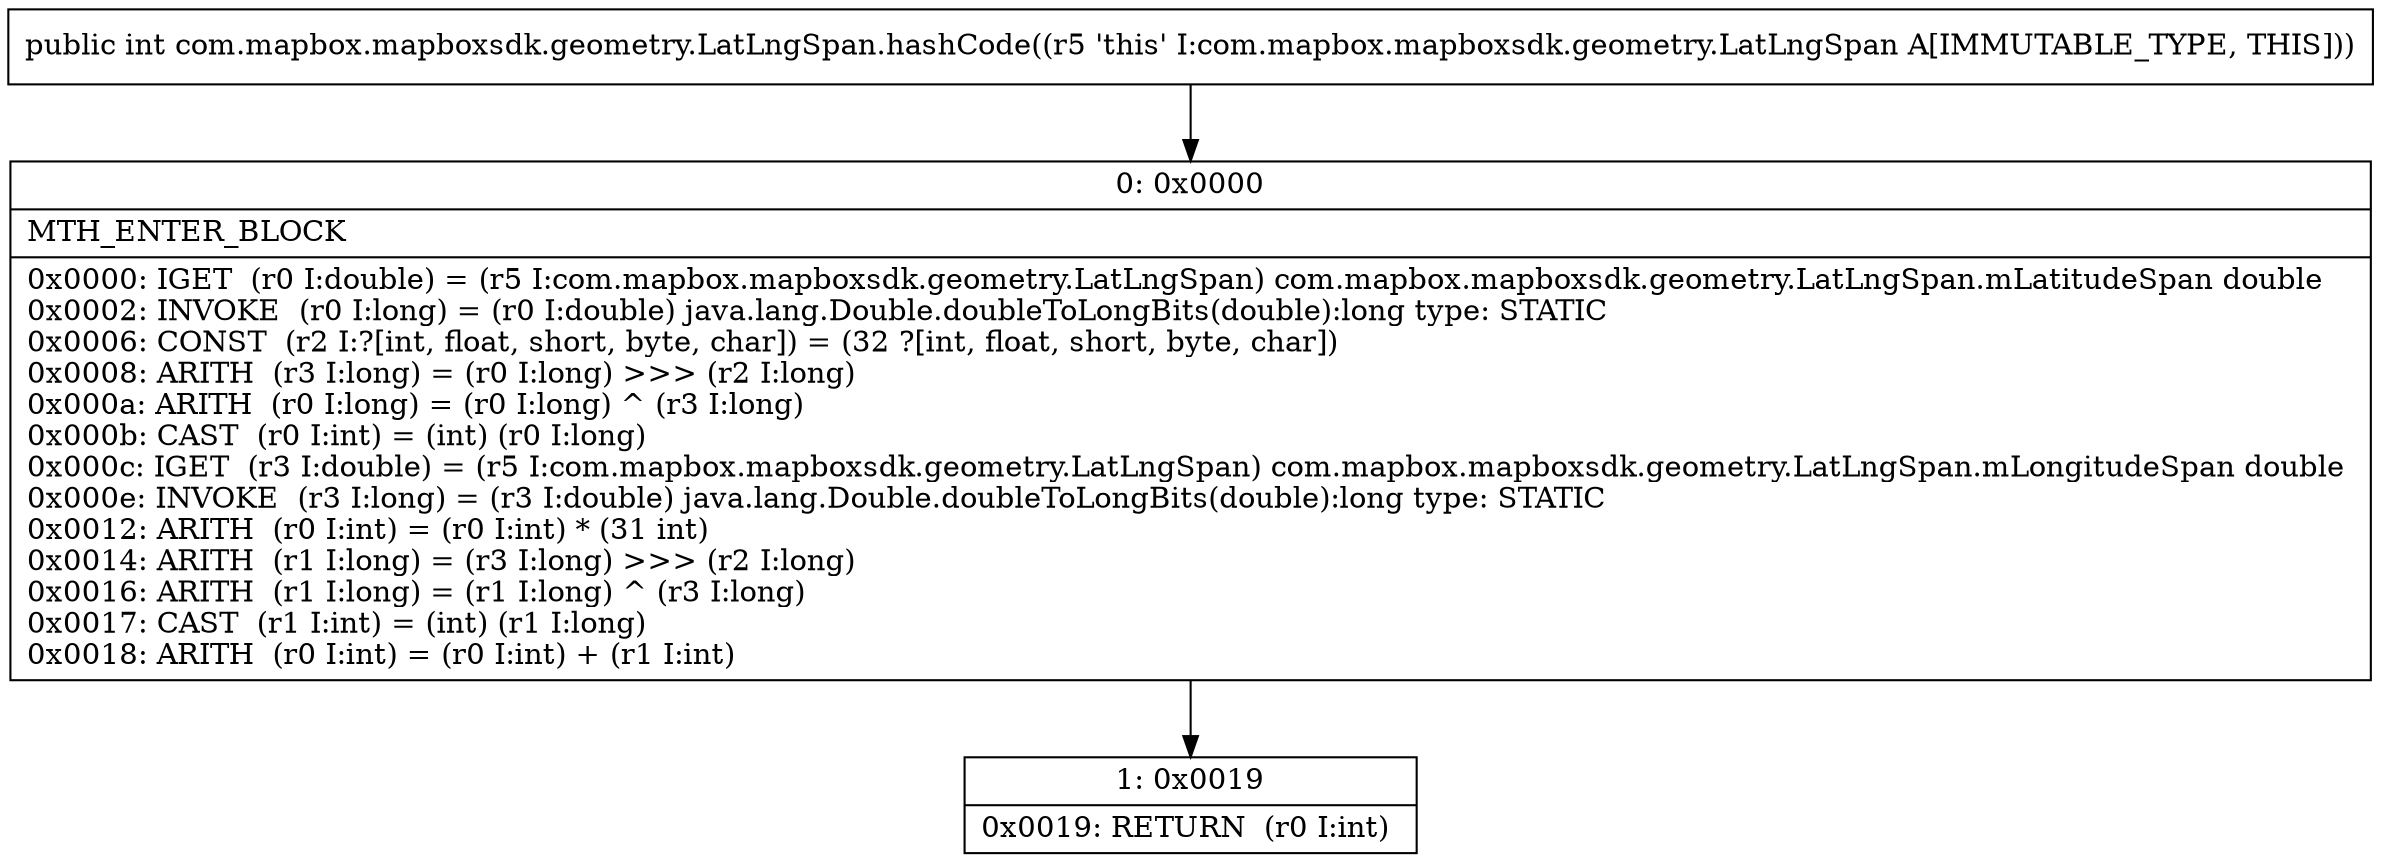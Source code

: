digraph "CFG forcom.mapbox.mapboxsdk.geometry.LatLngSpan.hashCode()I" {
Node_0 [shape=record,label="{0\:\ 0x0000|MTH_ENTER_BLOCK\l|0x0000: IGET  (r0 I:double) = (r5 I:com.mapbox.mapboxsdk.geometry.LatLngSpan) com.mapbox.mapboxsdk.geometry.LatLngSpan.mLatitudeSpan double \l0x0002: INVOKE  (r0 I:long) = (r0 I:double) java.lang.Double.doubleToLongBits(double):long type: STATIC \l0x0006: CONST  (r2 I:?[int, float, short, byte, char]) = (32 ?[int, float, short, byte, char]) \l0x0008: ARITH  (r3 I:long) = (r0 I:long) \>\>\> (r2 I:long) \l0x000a: ARITH  (r0 I:long) = (r0 I:long) ^ (r3 I:long) \l0x000b: CAST  (r0 I:int) = (int) (r0 I:long) \l0x000c: IGET  (r3 I:double) = (r5 I:com.mapbox.mapboxsdk.geometry.LatLngSpan) com.mapbox.mapboxsdk.geometry.LatLngSpan.mLongitudeSpan double \l0x000e: INVOKE  (r3 I:long) = (r3 I:double) java.lang.Double.doubleToLongBits(double):long type: STATIC \l0x0012: ARITH  (r0 I:int) = (r0 I:int) * (31 int) \l0x0014: ARITH  (r1 I:long) = (r3 I:long) \>\>\> (r2 I:long) \l0x0016: ARITH  (r1 I:long) = (r1 I:long) ^ (r3 I:long) \l0x0017: CAST  (r1 I:int) = (int) (r1 I:long) \l0x0018: ARITH  (r0 I:int) = (r0 I:int) + (r1 I:int) \l}"];
Node_1 [shape=record,label="{1\:\ 0x0019|0x0019: RETURN  (r0 I:int) \l}"];
MethodNode[shape=record,label="{public int com.mapbox.mapboxsdk.geometry.LatLngSpan.hashCode((r5 'this' I:com.mapbox.mapboxsdk.geometry.LatLngSpan A[IMMUTABLE_TYPE, THIS])) }"];
MethodNode -> Node_0;
Node_0 -> Node_1;
}

